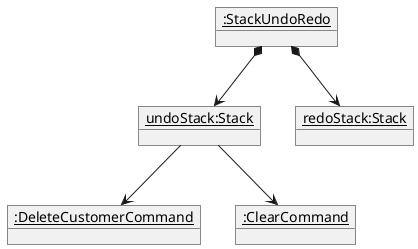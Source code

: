 @startuml
object "__:StackUndoRedo__" as s1
object "__undoStack:Stack__" as s2
object "__redoStack:Stack__" as s3
object "__:DeleteCustomerCommand__" as d1
object "__:ClearCommand__" as a1

s1 *--> s2
s1 *--> s3
s2 --> d1
s2 --> a1
@enduml
